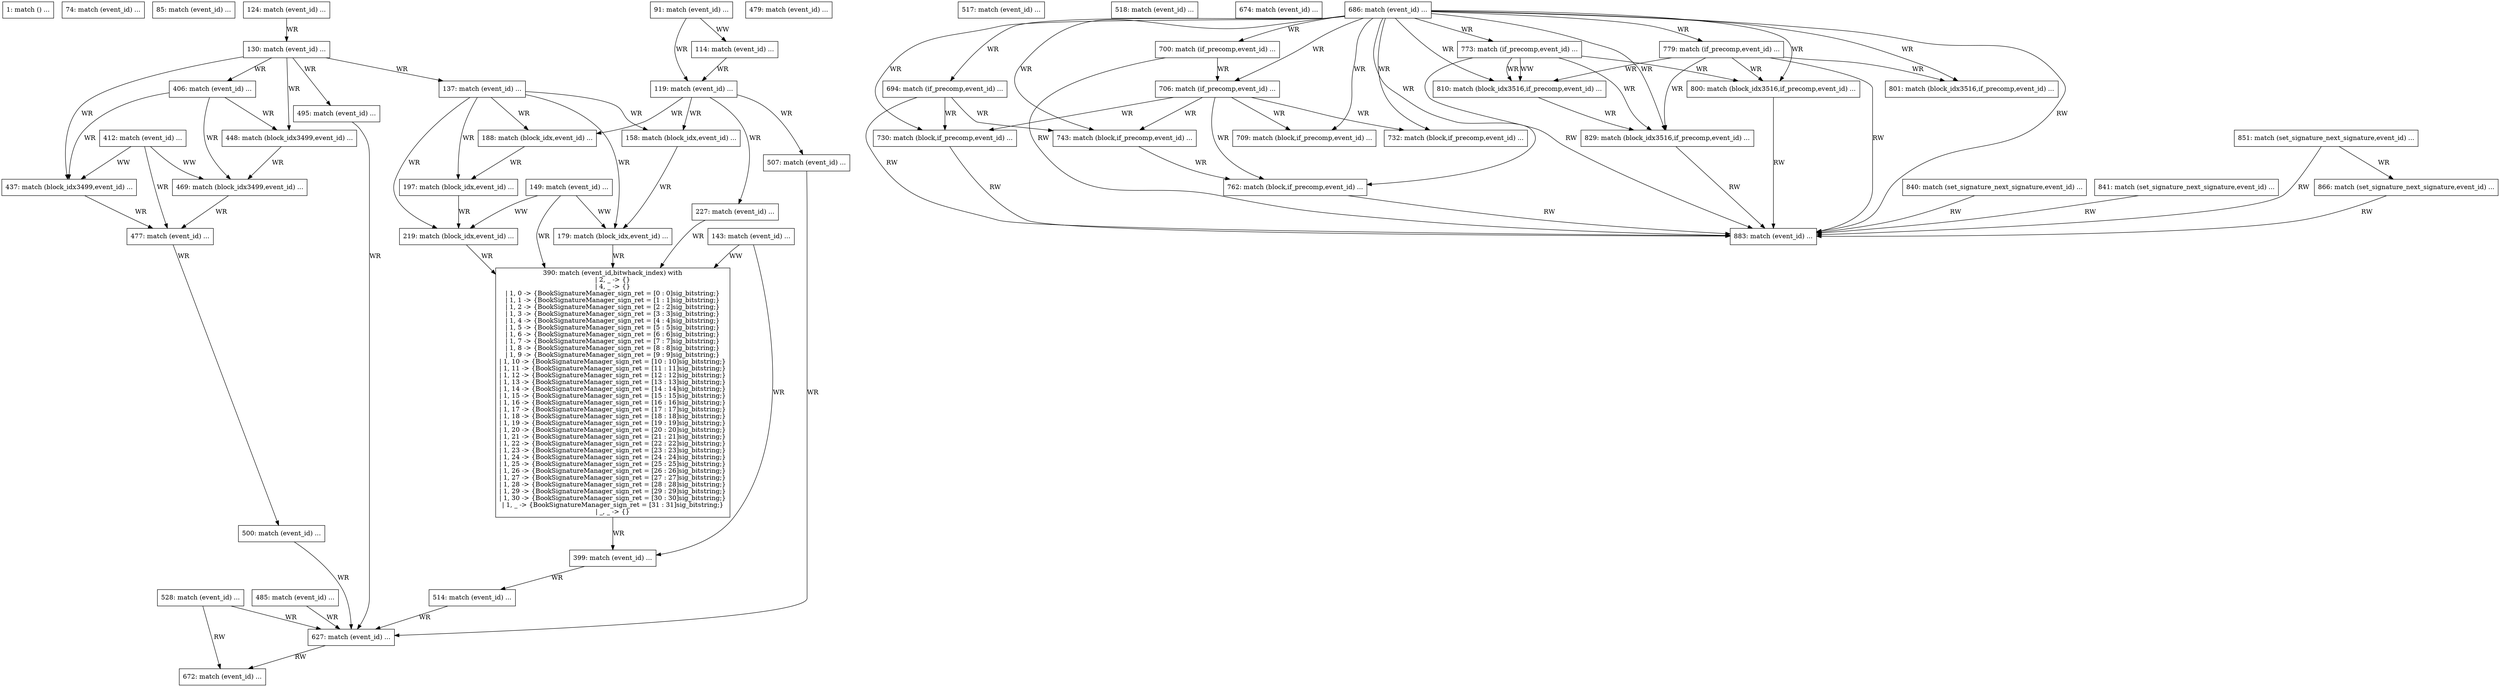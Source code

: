 digraph G {
  "1: match () ...
" [shape=box, ];
  "74: match (event_id) ...
" [shape=box, ];
  "85: match (event_id) ...
" [shape=box, ];
  "91: match (event_id) ...
" [shape=box, ];
  "114: match (event_id) ...
" [shape=box, ];
  "119: match (event_id) ...
" [shape=box, ];
  "124: match (event_id) ...
" [shape=box, ];
  "130: match (event_id) ...
" [shape=box, ];
  "137: match (event_id) ...
" [shape=box, ];
  "143: match (event_id) ...
" [shape=box, ];
  "149: match (event_id) ...
" [shape=box, ];
  "158: match (block_idx,event_id) ...
" [shape=box, ];
  "179: match (block_idx,event_id) ...
" [shape=box, ];
  "188: match (block_idx,event_id) ...
" [shape=box, ];
  "197: match (block_idx,event_id) ...
" [shape=box, ];
  "219: match (block_idx,event_id) ...
" [shape=box, ];
  "227: match (event_id) ...
" [shape=box, ];
  "390: match (event_id,bitwhack_index) with
| 2, _ -> {}
| 4, _ -> {}
| 1, 0 -> {BookSignatureManager_sign_ret = [0 : 0]sig_bitstring;}
| 1, 1 -> {BookSignatureManager_sign_ret = [1 : 1]sig_bitstring;}
| 1, 2 -> {BookSignatureManager_sign_ret = [2 : 2]sig_bitstring;}
| 1, 3 -> {BookSignatureManager_sign_ret = [3 : 3]sig_bitstring;}
| 1, 4 -> {BookSignatureManager_sign_ret = [4 : 4]sig_bitstring;}
| 1, 5 -> {BookSignatureManager_sign_ret = [5 : 5]sig_bitstring;}
| 1, 6 -> {BookSignatureManager_sign_ret = [6 : 6]sig_bitstring;}
| 1, 7 -> {BookSignatureManager_sign_ret = [7 : 7]sig_bitstring;}
| 1, 8 -> {BookSignatureManager_sign_ret = [8 : 8]sig_bitstring;}
| 1, 9 -> {BookSignatureManager_sign_ret = [9 : 9]sig_bitstring;}
| 1, 10 -> {BookSignatureManager_sign_ret = [10 : 10]sig_bitstring;}
| 1, 11 -> {BookSignatureManager_sign_ret = [11 : 11]sig_bitstring;}
| 1, 12 -> {BookSignatureManager_sign_ret = [12 : 12]sig_bitstring;}
| 1, 13 -> {BookSignatureManager_sign_ret = [13 : 13]sig_bitstring;}
| 1, 14 -> {BookSignatureManager_sign_ret = [14 : 14]sig_bitstring;}
| 1, 15 -> {BookSignatureManager_sign_ret = [15 : 15]sig_bitstring;}
| 1, 16 -> {BookSignatureManager_sign_ret = [16 : 16]sig_bitstring;}
| 1, 17 -> {BookSignatureManager_sign_ret = [17 : 17]sig_bitstring;}
| 1, 18 -> {BookSignatureManager_sign_ret = [18 : 18]sig_bitstring;}
| 1, 19 -> {BookSignatureManager_sign_ret = [19 : 19]sig_bitstring;}
| 1, 20 -> {BookSignatureManager_sign_ret = [20 : 20]sig_bitstring;}
| 1, 21 -> {BookSignatureManager_sign_ret = [21 : 21]sig_bitstring;}
| 1, 22 -> {BookSignatureManager_sign_ret = [22 : 22]sig_bitstring;}
| 1, 23 -> {BookSignatureManager_sign_ret = [23 : 23]sig_bitstring;}
| 1, 24 -> {BookSignatureManager_sign_ret = [24 : 24]sig_bitstring;}
| 1, 25 -> {BookSignatureManager_sign_ret = [25 : 25]sig_bitstring;}
| 1, 26 -> {BookSignatureManager_sign_ret = [26 : 26]sig_bitstring;}
| 1, 27 -> {BookSignatureManager_sign_ret = [27 : 27]sig_bitstring;}
| 1, 28 -> {BookSignatureManager_sign_ret = [28 : 28]sig_bitstring;}
| 1, 29 -> {BookSignatureManager_sign_ret = [29 : 29]sig_bitstring;}
| 1, 30 -> {BookSignatureManager_sign_ret = [30 : 30]sig_bitstring;}
| 1, _ -> {BookSignatureManager_sign_ret = [31 : 31]sig_bitstring;}
| _, _ -> {}" [
  shape=box, ];
  "399: match (event_id) ...
" [shape=box, ];
  "406: match (event_id) ...
" [shape=box, ];
  "412: match (event_id) ...
" [shape=box, ];
  "437: match (block_idx3499,event_id) ...
" [shape=box, ];
  "448: match (block_idx3499,event_id) ...
" [shape=box, ];
  "469: match (block_idx3499,event_id) ...
" [shape=box, ];
  "477: match (event_id) ...
" [shape=box, ];
  "479: match (event_id) ...
" [shape=box, ];
  "485: match (event_id) ...
" [shape=box, ];
  "495: match (event_id) ...
" [shape=box, ];
  "500: match (event_id) ...
" [shape=box, ];
  "507: match (event_id) ...
" [shape=box, ];
  "514: match (event_id) ...
" [shape=box, ];
  "517: match (event_id) ...
" [shape=box, ];
  "518: match (event_id) ...
" [shape=box, ];
  "528: match (event_id) ...
" [shape=box, ];
  "627: match (event_id) ...
" [shape=box, ];
  "672: match (event_id) ...
" [shape=box, ];
  "674: match (event_id) ...
" [shape=box, ];
  "686: match (event_id) ...
" [shape=box, ];
  "694: match (if_precomp,event_id) ...
" [shape=box, ];
  "700: match (if_precomp,event_id) ...
" [shape=box, ];
  "706: match (if_precomp,event_id) ...
" [shape=box, ];
  "709: match (block,if_precomp,event_id) ...
" [shape=box, ];
  "730: match (block,if_precomp,event_id) ...
" [shape=box, ];
  "732: match (block,if_precomp,event_id) ...
" [shape=box, ];
  "743: match (block,if_precomp,event_id) ...
" [shape=box, ];
  "762: match (block,if_precomp,event_id) ...
" [shape=box, ];
  "773: match (if_precomp,event_id) ...
" [shape=box, ];
  "779: match (if_precomp,event_id) ...
" [shape=box, ];
  "800: match (block_idx3516,if_precomp,event_id) ...
" [shape=box, ];
  "801: match (block_idx3516,if_precomp,event_id) ...
" [shape=box, ];
  "810: match (block_idx3516,if_precomp,event_id) ...
" [shape=box, ];
  "829: match (block_idx3516,if_precomp,event_id) ...
" [shape=box, ];
  "840: match (set_signature_next_signature,event_id) ...
" [shape=box, ];
  "841: match (set_signature_next_signature,event_id) ...
" [shape=box, ];
  "851: match (set_signature_next_signature,event_id) ...
" [shape=box, ];
  "866: match (set_signature_next_signature,event_id) ...
" [shape=box, ];
  "883: match (event_id) ...
" [shape=box, ];
  
  
  "91: match (event_id) ...
" -> "114: match (event_id) ...
" [label="WW", ];
  "91: match (event_id) ...
" -> "119: match (event_id) ...
" [label="WR", ];
  "114: match (event_id) ...
" -> "119: match (event_id) ...
" [label="WR", ];
  "119: match (event_id) ...
" -> "158: match (block_idx,event_id) ...
" [
  label="WR", ];
  "119: match (event_id) ...
" -> "188: match (block_idx,event_id) ...
" [
  label="WR", ];
  "119: match (event_id) ...
" -> "227: match (event_id) ...
" [label="WR", ];
  "119: match (event_id) ...
" -> "507: match (event_id) ...
" [label="WR", ];
  "124: match (event_id) ...
" -> "130: match (event_id) ...
" [label="WR", ];
  "130: match (event_id) ...
" -> "137: match (event_id) ...
" [label="WR", ];
  "130: match (event_id) ...
" -> "406: match (event_id) ...
" [label="WR", ];
  "130: match (event_id) ...
" -> "437: match (block_idx3499,event_id) ...
" [
  label="WR", ];
  "130: match (event_id) ...
" -> "448: match (block_idx3499,event_id) ...
" [
  label="WR", ];
  "130: match (event_id) ...
" -> "495: match (event_id) ...
" [label="WR", ];
  "137: match (event_id) ...
" -> "158: match (block_idx,event_id) ...
" [
  label="WR", ];
  "137: match (event_id) ...
" -> "179: match (block_idx,event_id) ...
" [
  label="WR", ];
  "137: match (event_id) ...
" -> "188: match (block_idx,event_id) ...
" [
  label="WR", ];
  "137: match (event_id) ...
" -> "197: match (block_idx,event_id) ...
" [
  label="WR", ];
  "137: match (event_id) ...
" -> "219: match (block_idx,event_id) ...
" [
  label="WR", ];
  "143: match (event_id) ...
" -> "390: match (event_id,bitwhack_index) with
| 2, _ -> {}
| 4, _ -> {}
| 1, 0 -> {BookSignatureManager_sign_ret = [0 : 0]sig_bitstring;}
| 1, 1 -> {BookSignatureManager_sign_ret = [1 : 1]sig_bitstring;}
| 1, 2 -> {BookSignatureManager_sign_ret = [2 : 2]sig_bitstring;}
| 1, 3 -> {BookSignatureManager_sign_ret = [3 : 3]sig_bitstring;}
| 1, 4 -> {BookSignatureManager_sign_ret = [4 : 4]sig_bitstring;}
| 1, 5 -> {BookSignatureManager_sign_ret = [5 : 5]sig_bitstring;}
| 1, 6 -> {BookSignatureManager_sign_ret = [6 : 6]sig_bitstring;}
| 1, 7 -> {BookSignatureManager_sign_ret = [7 : 7]sig_bitstring;}
| 1, 8 -> {BookSignatureManager_sign_ret = [8 : 8]sig_bitstring;}
| 1, 9 -> {BookSignatureManager_sign_ret = [9 : 9]sig_bitstring;}
| 1, 10 -> {BookSignatureManager_sign_ret = [10 : 10]sig_bitstring;}
| 1, 11 -> {BookSignatureManager_sign_ret = [11 : 11]sig_bitstring;}
| 1, 12 -> {BookSignatureManager_sign_ret = [12 : 12]sig_bitstring;}
| 1, 13 -> {BookSignatureManager_sign_ret = [13 : 13]sig_bitstring;}
| 1, 14 -> {BookSignatureManager_sign_ret = [14 : 14]sig_bitstring;}
| 1, 15 -> {BookSignatureManager_sign_ret = [15 : 15]sig_bitstring;}
| 1, 16 -> {BookSignatureManager_sign_ret = [16 : 16]sig_bitstring;}
| 1, 17 -> {BookSignatureManager_sign_ret = [17 : 17]sig_bitstring;}
| 1, 18 -> {BookSignatureManager_sign_ret = [18 : 18]sig_bitstring;}
| 1, 19 -> {BookSignatureManager_sign_ret = [19 : 19]sig_bitstring;}
| 1, 20 -> {BookSignatureManager_sign_ret = [20 : 20]sig_bitstring;}
| 1, 21 -> {BookSignatureManager_sign_ret = [21 : 21]sig_bitstring;}
| 1, 22 -> {BookSignatureManager_sign_ret = [22 : 22]sig_bitstring;}
| 1, 23 -> {BookSignatureManager_sign_ret = [23 : 23]sig_bitstring;}
| 1, 24 -> {BookSignatureManager_sign_ret = [24 : 24]sig_bitstring;}
| 1, 25 -> {BookSignatureManager_sign_ret = [25 : 25]sig_bitstring;}
| 1, 26 -> {BookSignatureManager_sign_ret = [26 : 26]sig_bitstring;}
| 1, 27 -> {BookSignatureManager_sign_ret = [27 : 27]sig_bitstring;}
| 1, 28 -> {BookSignatureManager_sign_ret = [28 : 28]sig_bitstring;}
| 1, 29 -> {BookSignatureManager_sign_ret = [29 : 29]sig_bitstring;}
| 1, 30 -> {BookSignatureManager_sign_ret = [30 : 30]sig_bitstring;}
| 1, _ -> {BookSignatureManager_sign_ret = [31 : 31]sig_bitstring;}
| _, _ -> {}" [
  label="WW", ];
  "143: match (event_id) ...
" -> "399: match (event_id) ...
" [label="WR", ];
  "149: match (event_id) ...
" -> "179: match (block_idx,event_id) ...
" [
  label="WW", ];
  "149: match (event_id) ...
" -> "219: match (block_idx,event_id) ...
" [
  label="WW", ];
  "149: match (event_id) ...
" -> "390: match (event_id,bitwhack_index) with
| 2, _ -> {}
| 4, _ -> {}
| 1, 0 -> {BookSignatureManager_sign_ret = [0 : 0]sig_bitstring;}
| 1, 1 -> {BookSignatureManager_sign_ret = [1 : 1]sig_bitstring;}
| 1, 2 -> {BookSignatureManager_sign_ret = [2 : 2]sig_bitstring;}
| 1, 3 -> {BookSignatureManager_sign_ret = [3 : 3]sig_bitstring;}
| 1, 4 -> {BookSignatureManager_sign_ret = [4 : 4]sig_bitstring;}
| 1, 5 -> {BookSignatureManager_sign_ret = [5 : 5]sig_bitstring;}
| 1, 6 -> {BookSignatureManager_sign_ret = [6 : 6]sig_bitstring;}
| 1, 7 -> {BookSignatureManager_sign_ret = [7 : 7]sig_bitstring;}
| 1, 8 -> {BookSignatureManager_sign_ret = [8 : 8]sig_bitstring;}
| 1, 9 -> {BookSignatureManager_sign_ret = [9 : 9]sig_bitstring;}
| 1, 10 -> {BookSignatureManager_sign_ret = [10 : 10]sig_bitstring;}
| 1, 11 -> {BookSignatureManager_sign_ret = [11 : 11]sig_bitstring;}
| 1, 12 -> {BookSignatureManager_sign_ret = [12 : 12]sig_bitstring;}
| 1, 13 -> {BookSignatureManager_sign_ret = [13 : 13]sig_bitstring;}
| 1, 14 -> {BookSignatureManager_sign_ret = [14 : 14]sig_bitstring;}
| 1, 15 -> {BookSignatureManager_sign_ret = [15 : 15]sig_bitstring;}
| 1, 16 -> {BookSignatureManager_sign_ret = [16 : 16]sig_bitstring;}
| 1, 17 -> {BookSignatureManager_sign_ret = [17 : 17]sig_bitstring;}
| 1, 18 -> {BookSignatureManager_sign_ret = [18 : 18]sig_bitstring;}
| 1, 19 -> {BookSignatureManager_sign_ret = [19 : 19]sig_bitstring;}
| 1, 20 -> {BookSignatureManager_sign_ret = [20 : 20]sig_bitstring;}
| 1, 21 -> {BookSignatureManager_sign_ret = [21 : 21]sig_bitstring;}
| 1, 22 -> {BookSignatureManager_sign_ret = [22 : 22]sig_bitstring;}
| 1, 23 -> {BookSignatureManager_sign_ret = [23 : 23]sig_bitstring;}
| 1, 24 -> {BookSignatureManager_sign_ret = [24 : 24]sig_bitstring;}
| 1, 25 -> {BookSignatureManager_sign_ret = [25 : 25]sig_bitstring;}
| 1, 26 -> {BookSignatureManager_sign_ret = [26 : 26]sig_bitstring;}
| 1, 27 -> {BookSignatureManager_sign_ret = [27 : 27]sig_bitstring;}
| 1, 28 -> {BookSignatureManager_sign_ret = [28 : 28]sig_bitstring;}
| 1, 29 -> {BookSignatureManager_sign_ret = [29 : 29]sig_bitstring;}
| 1, 30 -> {BookSignatureManager_sign_ret = [30 : 30]sig_bitstring;}
| 1, _ -> {BookSignatureManager_sign_ret = [31 : 31]sig_bitstring;}
| _, _ -> {}" [
  label="WR", ];
  "158: match (block_idx,event_id) ...
" -> "179: match (block_idx,event_id) ...
" [
  label="WR", ];
  "179: match (block_idx,event_id) ...
" -> "390: match (event_id,bitwhack_index) with
| 2, _ -> {}
| 4, _ -> {}
| 1, 0 -> {BookSignatureManager_sign_ret = [0 : 0]sig_bitstring;}
| 1, 1 -> {BookSignatureManager_sign_ret = [1 : 1]sig_bitstring;}
| 1, 2 -> {BookSignatureManager_sign_ret = [2 : 2]sig_bitstring;}
| 1, 3 -> {BookSignatureManager_sign_ret = [3 : 3]sig_bitstring;}
| 1, 4 -> {BookSignatureManager_sign_ret = [4 : 4]sig_bitstring;}
| 1, 5 -> {BookSignatureManager_sign_ret = [5 : 5]sig_bitstring;}
| 1, 6 -> {BookSignatureManager_sign_ret = [6 : 6]sig_bitstring;}
| 1, 7 -> {BookSignatureManager_sign_ret = [7 : 7]sig_bitstring;}
| 1, 8 -> {BookSignatureManager_sign_ret = [8 : 8]sig_bitstring;}
| 1, 9 -> {BookSignatureManager_sign_ret = [9 : 9]sig_bitstring;}
| 1, 10 -> {BookSignatureManager_sign_ret = [10 : 10]sig_bitstring;}
| 1, 11 -> {BookSignatureManager_sign_ret = [11 : 11]sig_bitstring;}
| 1, 12 -> {BookSignatureManager_sign_ret = [12 : 12]sig_bitstring;}
| 1, 13 -> {BookSignatureManager_sign_ret = [13 : 13]sig_bitstring;}
| 1, 14 -> {BookSignatureManager_sign_ret = [14 : 14]sig_bitstring;}
| 1, 15 -> {BookSignatureManager_sign_ret = [15 : 15]sig_bitstring;}
| 1, 16 -> {BookSignatureManager_sign_ret = [16 : 16]sig_bitstring;}
| 1, 17 -> {BookSignatureManager_sign_ret = [17 : 17]sig_bitstring;}
| 1, 18 -> {BookSignatureManager_sign_ret = [18 : 18]sig_bitstring;}
| 1, 19 -> {BookSignatureManager_sign_ret = [19 : 19]sig_bitstring;}
| 1, 20 -> {BookSignatureManager_sign_ret = [20 : 20]sig_bitstring;}
| 1, 21 -> {BookSignatureManager_sign_ret = [21 : 21]sig_bitstring;}
| 1, 22 -> {BookSignatureManager_sign_ret = [22 : 22]sig_bitstring;}
| 1, 23 -> {BookSignatureManager_sign_ret = [23 : 23]sig_bitstring;}
| 1, 24 -> {BookSignatureManager_sign_ret = [24 : 24]sig_bitstring;}
| 1, 25 -> {BookSignatureManager_sign_ret = [25 : 25]sig_bitstring;}
| 1, 26 -> {BookSignatureManager_sign_ret = [26 : 26]sig_bitstring;}
| 1, 27 -> {BookSignatureManager_sign_ret = [27 : 27]sig_bitstring;}
| 1, 28 -> {BookSignatureManager_sign_ret = [28 : 28]sig_bitstring;}
| 1, 29 -> {BookSignatureManager_sign_ret = [29 : 29]sig_bitstring;}
| 1, 30 -> {BookSignatureManager_sign_ret = [30 : 30]sig_bitstring;}
| 1, _ -> {BookSignatureManager_sign_ret = [31 : 31]sig_bitstring;}
| _, _ -> {}" [
  label="WR", ];
  "188: match (block_idx,event_id) ...
" -> "197: match (block_idx,event_id) ...
" [
  label="WR", ];
  "197: match (block_idx,event_id) ...
" -> "219: match (block_idx,event_id) ...
" [
  label="WR", ];
  "219: match (block_idx,event_id) ...
" -> "390: match (event_id,bitwhack_index) with
| 2, _ -> {}
| 4, _ -> {}
| 1, 0 -> {BookSignatureManager_sign_ret = [0 : 0]sig_bitstring;}
| 1, 1 -> {BookSignatureManager_sign_ret = [1 : 1]sig_bitstring;}
| 1, 2 -> {BookSignatureManager_sign_ret = [2 : 2]sig_bitstring;}
| 1, 3 -> {BookSignatureManager_sign_ret = [3 : 3]sig_bitstring;}
| 1, 4 -> {BookSignatureManager_sign_ret = [4 : 4]sig_bitstring;}
| 1, 5 -> {BookSignatureManager_sign_ret = [5 : 5]sig_bitstring;}
| 1, 6 -> {BookSignatureManager_sign_ret = [6 : 6]sig_bitstring;}
| 1, 7 -> {BookSignatureManager_sign_ret = [7 : 7]sig_bitstring;}
| 1, 8 -> {BookSignatureManager_sign_ret = [8 : 8]sig_bitstring;}
| 1, 9 -> {BookSignatureManager_sign_ret = [9 : 9]sig_bitstring;}
| 1, 10 -> {BookSignatureManager_sign_ret = [10 : 10]sig_bitstring;}
| 1, 11 -> {BookSignatureManager_sign_ret = [11 : 11]sig_bitstring;}
| 1, 12 -> {BookSignatureManager_sign_ret = [12 : 12]sig_bitstring;}
| 1, 13 -> {BookSignatureManager_sign_ret = [13 : 13]sig_bitstring;}
| 1, 14 -> {BookSignatureManager_sign_ret = [14 : 14]sig_bitstring;}
| 1, 15 -> {BookSignatureManager_sign_ret = [15 : 15]sig_bitstring;}
| 1, 16 -> {BookSignatureManager_sign_ret = [16 : 16]sig_bitstring;}
| 1, 17 -> {BookSignatureManager_sign_ret = [17 : 17]sig_bitstring;}
| 1, 18 -> {BookSignatureManager_sign_ret = [18 : 18]sig_bitstring;}
| 1, 19 -> {BookSignatureManager_sign_ret = [19 : 19]sig_bitstring;}
| 1, 20 -> {BookSignatureManager_sign_ret = [20 : 20]sig_bitstring;}
| 1, 21 -> {BookSignatureManager_sign_ret = [21 : 21]sig_bitstring;}
| 1, 22 -> {BookSignatureManager_sign_ret = [22 : 22]sig_bitstring;}
| 1, 23 -> {BookSignatureManager_sign_ret = [23 : 23]sig_bitstring;}
| 1, 24 -> {BookSignatureManager_sign_ret = [24 : 24]sig_bitstring;}
| 1, 25 -> {BookSignatureManager_sign_ret = [25 : 25]sig_bitstring;}
| 1, 26 -> {BookSignatureManager_sign_ret = [26 : 26]sig_bitstring;}
| 1, 27 -> {BookSignatureManager_sign_ret = [27 : 27]sig_bitstring;}
| 1, 28 -> {BookSignatureManager_sign_ret = [28 : 28]sig_bitstring;}
| 1, 29 -> {BookSignatureManager_sign_ret = [29 : 29]sig_bitstring;}
| 1, 30 -> {BookSignatureManager_sign_ret = [30 : 30]sig_bitstring;}
| 1, _ -> {BookSignatureManager_sign_ret = [31 : 31]sig_bitstring;}
| _, _ -> {}" [
  label="WR", ];
  "227: match (event_id) ...
" -> "390: match (event_id,bitwhack_index) with
| 2, _ -> {}
| 4, _ -> {}
| 1, 0 -> {BookSignatureManager_sign_ret = [0 : 0]sig_bitstring;}
| 1, 1 -> {BookSignatureManager_sign_ret = [1 : 1]sig_bitstring;}
| 1, 2 -> {BookSignatureManager_sign_ret = [2 : 2]sig_bitstring;}
| 1, 3 -> {BookSignatureManager_sign_ret = [3 : 3]sig_bitstring;}
| 1, 4 -> {BookSignatureManager_sign_ret = [4 : 4]sig_bitstring;}
| 1, 5 -> {BookSignatureManager_sign_ret = [5 : 5]sig_bitstring;}
| 1, 6 -> {BookSignatureManager_sign_ret = [6 : 6]sig_bitstring;}
| 1, 7 -> {BookSignatureManager_sign_ret = [7 : 7]sig_bitstring;}
| 1, 8 -> {BookSignatureManager_sign_ret = [8 : 8]sig_bitstring;}
| 1, 9 -> {BookSignatureManager_sign_ret = [9 : 9]sig_bitstring;}
| 1, 10 -> {BookSignatureManager_sign_ret = [10 : 10]sig_bitstring;}
| 1, 11 -> {BookSignatureManager_sign_ret = [11 : 11]sig_bitstring;}
| 1, 12 -> {BookSignatureManager_sign_ret = [12 : 12]sig_bitstring;}
| 1, 13 -> {BookSignatureManager_sign_ret = [13 : 13]sig_bitstring;}
| 1, 14 -> {BookSignatureManager_sign_ret = [14 : 14]sig_bitstring;}
| 1, 15 -> {BookSignatureManager_sign_ret = [15 : 15]sig_bitstring;}
| 1, 16 -> {BookSignatureManager_sign_ret = [16 : 16]sig_bitstring;}
| 1, 17 -> {BookSignatureManager_sign_ret = [17 : 17]sig_bitstring;}
| 1, 18 -> {BookSignatureManager_sign_ret = [18 : 18]sig_bitstring;}
| 1, 19 -> {BookSignatureManager_sign_ret = [19 : 19]sig_bitstring;}
| 1, 20 -> {BookSignatureManager_sign_ret = [20 : 20]sig_bitstring;}
| 1, 21 -> {BookSignatureManager_sign_ret = [21 : 21]sig_bitstring;}
| 1, 22 -> {BookSignatureManager_sign_ret = [22 : 22]sig_bitstring;}
| 1, 23 -> {BookSignatureManager_sign_ret = [23 : 23]sig_bitstring;}
| 1, 24 -> {BookSignatureManager_sign_ret = [24 : 24]sig_bitstring;}
| 1, 25 -> {BookSignatureManager_sign_ret = [25 : 25]sig_bitstring;}
| 1, 26 -> {BookSignatureManager_sign_ret = [26 : 26]sig_bitstring;}
| 1, 27 -> {BookSignatureManager_sign_ret = [27 : 27]sig_bitstring;}
| 1, 28 -> {BookSignatureManager_sign_ret = [28 : 28]sig_bitstring;}
| 1, 29 -> {BookSignatureManager_sign_ret = [29 : 29]sig_bitstring;}
| 1, 30 -> {BookSignatureManager_sign_ret = [30 : 30]sig_bitstring;}
| 1, _ -> {BookSignatureManager_sign_ret = [31 : 31]sig_bitstring;}
| _, _ -> {}" [
  label="WR", ];
  "390: match (event_id,bitwhack_index) with
| 2, _ -> {}
| 4, _ -> {}
| 1, 0 -> {BookSignatureManager_sign_ret = [0 : 0]sig_bitstring;}
| 1, 1 -> {BookSignatureManager_sign_ret = [1 : 1]sig_bitstring;}
| 1, 2 -> {BookSignatureManager_sign_ret = [2 : 2]sig_bitstring;}
| 1, 3 -> {BookSignatureManager_sign_ret = [3 : 3]sig_bitstring;}
| 1, 4 -> {BookSignatureManager_sign_ret = [4 : 4]sig_bitstring;}
| 1, 5 -> {BookSignatureManager_sign_ret = [5 : 5]sig_bitstring;}
| 1, 6 -> {BookSignatureManager_sign_ret = [6 : 6]sig_bitstring;}
| 1, 7 -> {BookSignatureManager_sign_ret = [7 : 7]sig_bitstring;}
| 1, 8 -> {BookSignatureManager_sign_ret = [8 : 8]sig_bitstring;}
| 1, 9 -> {BookSignatureManager_sign_ret = [9 : 9]sig_bitstring;}
| 1, 10 -> {BookSignatureManager_sign_ret = [10 : 10]sig_bitstring;}
| 1, 11 -> {BookSignatureManager_sign_ret = [11 : 11]sig_bitstring;}
| 1, 12 -> {BookSignatureManager_sign_ret = [12 : 12]sig_bitstring;}
| 1, 13 -> {BookSignatureManager_sign_ret = [13 : 13]sig_bitstring;}
| 1, 14 -> {BookSignatureManager_sign_ret = [14 : 14]sig_bitstring;}
| 1, 15 -> {BookSignatureManager_sign_ret = [15 : 15]sig_bitstring;}
| 1, 16 -> {BookSignatureManager_sign_ret = [16 : 16]sig_bitstring;}
| 1, 17 -> {BookSignatureManager_sign_ret = [17 : 17]sig_bitstring;}
| 1, 18 -> {BookSignatureManager_sign_ret = [18 : 18]sig_bitstring;}
| 1, 19 -> {BookSignatureManager_sign_ret = [19 : 19]sig_bitstring;}
| 1, 20 -> {BookSignatureManager_sign_ret = [20 : 20]sig_bitstring;}
| 1, 21 -> {BookSignatureManager_sign_ret = [21 : 21]sig_bitstring;}
| 1, 22 -> {BookSignatureManager_sign_ret = [22 : 22]sig_bitstring;}
| 1, 23 -> {BookSignatureManager_sign_ret = [23 : 23]sig_bitstring;}
| 1, 24 -> {BookSignatureManager_sign_ret = [24 : 24]sig_bitstring;}
| 1, 25 -> {BookSignatureManager_sign_ret = [25 : 25]sig_bitstring;}
| 1, 26 -> {BookSignatureManager_sign_ret = [26 : 26]sig_bitstring;}
| 1, 27 -> {BookSignatureManager_sign_ret = [27 : 27]sig_bitstring;}
| 1, 28 -> {BookSignatureManager_sign_ret = [28 : 28]sig_bitstring;}
| 1, 29 -> {BookSignatureManager_sign_ret = [29 : 29]sig_bitstring;}
| 1, 30 -> {BookSignatureManager_sign_ret = [30 : 30]sig_bitstring;}
| 1, _ -> {BookSignatureManager_sign_ret = [31 : 31]sig_bitstring;}
| _, _ -> {}" -> "399: match (event_id) ...
" [
  label="WR", ];
  "399: match (event_id) ...
" -> "514: match (event_id) ...
" [label="WR", ];
  "406: match (event_id) ...
" -> "437: match (block_idx3499,event_id) ...
" [
  label="WR", ];
  "406: match (event_id) ...
" -> "448: match (block_idx3499,event_id) ...
" [
  label="WR", ];
  "406: match (event_id) ...
" -> "469: match (block_idx3499,event_id) ...
" [
  label="WR", ];
  "412: match (event_id) ...
" -> "437: match (block_idx3499,event_id) ...
" [
  label="WW", ];
  "412: match (event_id) ...
" -> "469: match (block_idx3499,event_id) ...
" [
  label="WW", ];
  "412: match (event_id) ...
" -> "477: match (event_id) ...
" [label="WR", ];
  "437: match (block_idx3499,event_id) ...
" -> "477: match (event_id) ...
" [
  label="WR", ];
  "448: match (block_idx3499,event_id) ...
" -> "469: match (block_idx3499,event_id) ...
" [
  label="WR", ];
  "469: match (block_idx3499,event_id) ...
" -> "477: match (event_id) ...
" [
  label="WR", ];
  "477: match (event_id) ...
" -> "500: match (event_id) ...
" [label="WR", ];
  "485: match (event_id) ...
" -> "627: match (event_id) ...
" [label="WR", ];
  "495: match (event_id) ...
" -> "627: match (event_id) ...
" [label="WR", ];
  "500: match (event_id) ...
" -> "627: match (event_id) ...
" [label="WR", ];
  "507: match (event_id) ...
" -> "627: match (event_id) ...
" [label="WR", ];
  "514: match (event_id) ...
" -> "627: match (event_id) ...
" [label="WR", ];
  "528: match (event_id) ...
" -> "627: match (event_id) ...
" [label="WR", ];
  "528: match (event_id) ...
" -> "672: match (event_id) ...
" [label="RW", ];
  "627: match (event_id) ...
" -> "672: match (event_id) ...
" [label="RW", ];
  "686: match (event_id) ...
" -> "694: match (if_precomp,event_id) ...
" [
  label="WR", ];
  "686: match (event_id) ...
" -> "700: match (if_precomp,event_id) ...
" [
  label="WR", ];
  "686: match (event_id) ...
" -> "706: match (if_precomp,event_id) ...
" [
  label="WR", ];
  "686: match (event_id) ...
" -> "709: match (block,if_precomp,event_id) ...
" [
  label="WR", ];
  "686: match (event_id) ...
" -> "730: match (block,if_precomp,event_id) ...
" [
  label="WR", ];
  "686: match (event_id) ...
" -> "732: match (block,if_precomp,event_id) ...
" [
  label="WR", ];
  "686: match (event_id) ...
" -> "743: match (block,if_precomp,event_id) ...
" [
  label="WR", ];
  "686: match (event_id) ...
" -> "762: match (block,if_precomp,event_id) ...
" [
  label="WR", ];
  "686: match (event_id) ...
" -> "773: match (if_precomp,event_id) ...
" [
  label="WR", ];
  "686: match (event_id) ...
" -> "779: match (if_precomp,event_id) ...
" [
  label="WR", ];
  "686: match (event_id) ...
" -> "800: match (block_idx3516,if_precomp,event_id) ...
" [
  label="WR", ];
  "686: match (event_id) ...
" -> "801: match (block_idx3516,if_precomp,event_id) ...
" [
  label="WR", ];
  "686: match (event_id) ...
" -> "810: match (block_idx3516,if_precomp,event_id) ...
" [
  label="WR", ];
  "686: match (event_id) ...
" -> "829: match (block_idx3516,if_precomp,event_id) ...
" [
  label="WR", ];
  "686: match (event_id) ...
" -> "883: match (event_id) ...
" [label="RW", ];
  "694: match (if_precomp,event_id) ...
" -> "730: match (block,if_precomp,event_id) ...
" [
  label="WR", ];
  "694: match (if_precomp,event_id) ...
" -> "743: match (block,if_precomp,event_id) ...
" [
  label="WR", ];
  "694: match (if_precomp,event_id) ...
" -> "883: match (event_id) ...
" [
  label="RW", ];
  "700: match (if_precomp,event_id) ...
" -> "706: match (if_precomp,event_id) ...
" [
  label="WR", ];
  "700: match (if_precomp,event_id) ...
" -> "883: match (event_id) ...
" [
  label="RW", ];
  "706: match (if_precomp,event_id) ...
" -> "709: match (block,if_precomp,event_id) ...
" [
  label="WR", ];
  "706: match (if_precomp,event_id) ...
" -> "730: match (block,if_precomp,event_id) ...
" [
  label="WR", ];
  "706: match (if_precomp,event_id) ...
" -> "732: match (block,if_precomp,event_id) ...
" [
  label="WR", ];
  "706: match (if_precomp,event_id) ...
" -> "743: match (block,if_precomp,event_id) ...
" [
  label="WR", ];
  "706: match (if_precomp,event_id) ...
" -> "762: match (block,if_precomp,event_id) ...
" [
  label="WR", ];
  "730: match (block,if_precomp,event_id) ...
" -> "883: match (event_id) ...
" [
  label="RW", ];
  "743: match (block,if_precomp,event_id) ...
" -> "762: match (block,if_precomp,event_id) ...
" [
  label="WR", ];
  "762: match (block,if_precomp,event_id) ...
" -> "883: match (event_id) ...
" [
  label="RW", ];
  "773: match (if_precomp,event_id) ...
" -> "800: match (block_idx3516,if_precomp,event_id) ...
" [
  label="WR", ];
  "773: match (if_precomp,event_id) ...
" -> "810: match (block_idx3516,if_precomp,event_id) ...
" [
  label="WW", ];
  "773: match (if_precomp,event_id) ...
" -> "810: match (block_idx3516,if_precomp,event_id) ...
" [
  label="WR", ];
  "773: match (if_precomp,event_id) ...
" -> "829: match (block_idx3516,if_precomp,event_id) ...
" [
  label="WR", ];
  "773: match (if_precomp,event_id) ...
" -> "883: match (event_id) ...
" [
  label="RW", ];
  "779: match (if_precomp,event_id) ...
" -> "800: match (block_idx3516,if_precomp,event_id) ...
" [
  label="WR", ];
  "779: match (if_precomp,event_id) ...
" -> "801: match (block_idx3516,if_precomp,event_id) ...
" [
  label="WR", ];
  "779: match (if_precomp,event_id) ...
" -> "810: match (block_idx3516,if_precomp,event_id) ...
" [
  label="WR", ];
  "779: match (if_precomp,event_id) ...
" -> "829: match (block_idx3516,if_precomp,event_id) ...
" [
  label="WR", ];
  "779: match (if_precomp,event_id) ...
" -> "883: match (event_id) ...
" [
  label="RW", ];
  "800: match (block_idx3516,if_precomp,event_id) ...
" -> "883: match (event_id) ...
" [
  label="RW", ];
  "810: match (block_idx3516,if_precomp,event_id) ...
" -> "829: match (block_idx3516,if_precomp,event_id) ...
" [
  label="WR", ];
  "829: match (block_idx3516,if_precomp,event_id) ...
" -> "883: match (event_id) ...
" [
  label="RW", ];
  "840: match (set_signature_next_signature,event_id) ...
" -> "883: match (event_id) ...
" [
  label="RW", ];
  "841: match (set_signature_next_signature,event_id) ...
" -> "883: match (event_id) ...
" [
  label="RW", ];
  "851: match (set_signature_next_signature,event_id) ...
" -> "866: match (set_signature_next_signature,event_id) ...
" [
  label="WR", ];
  "851: match (set_signature_next_signature,event_id) ...
" -> "883: match (event_id) ...
" [
  label="RW", ];
  "866: match (set_signature_next_signature,event_id) ...
" -> "883: match (event_id) ...
" [
  label="RW", ];
  
  }
